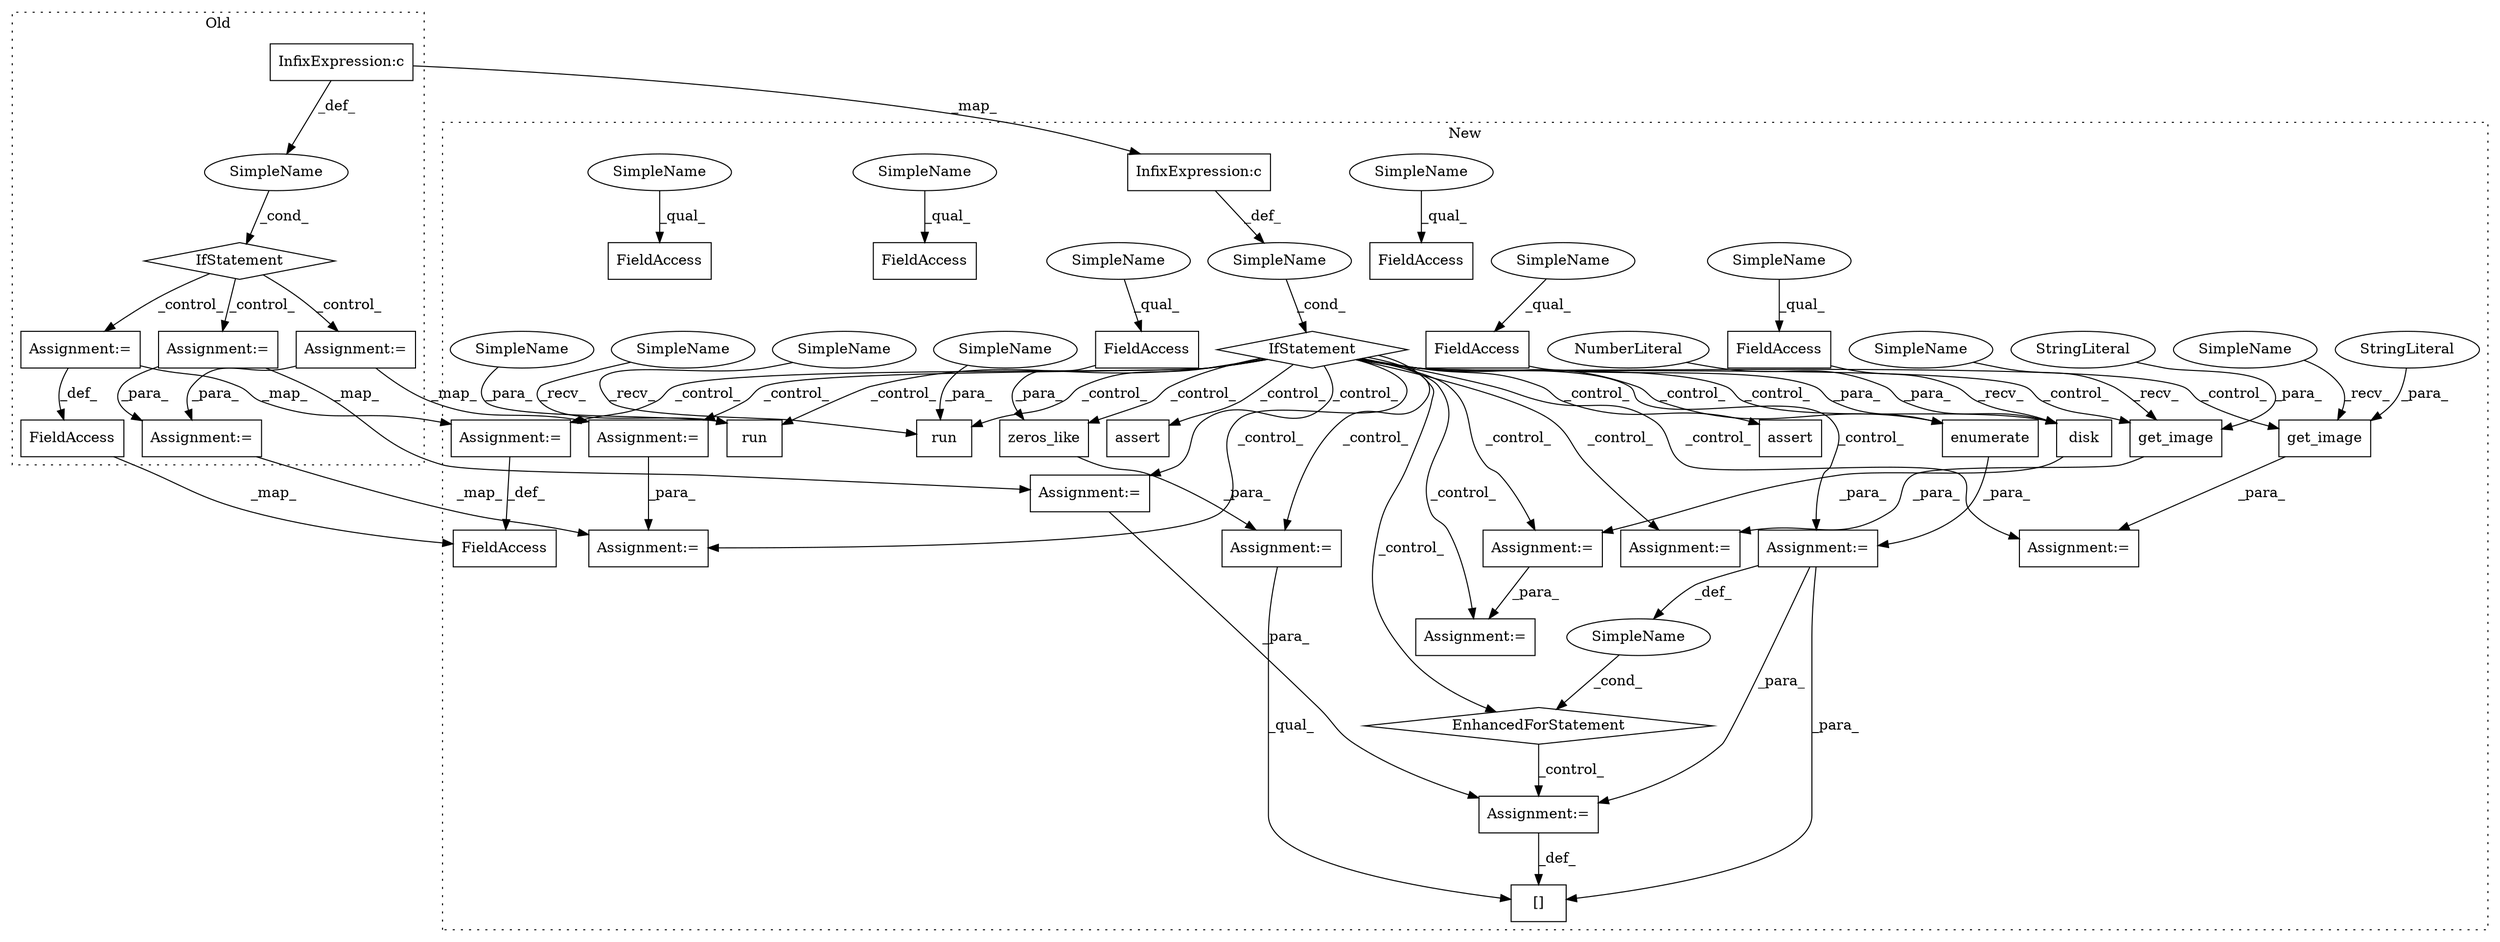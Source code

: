 digraph G {
subgraph cluster0 {
1 [label="IfStatement" a="25" s="510,559" l="4,2" shape="diamond"];
12 [label="SimpleName" a="42" s="" l="" shape="ellipse"];
13 [label="Assignment:=" a="7" s="675" l="1" shape="box"];
15 [label="Assignment:=" a="7" s="621" l="1" shape="box"];
18 [label="Assignment:=" a="7" s="791" l="1" shape="box"];
20 [label="Assignment:=" a="7" s="601" l="1" shape="box"];
34 [label="InfixExpression:c" a="27" s="537" l="4" shape="box"];
44 [label="FieldAccess" a="22" s="569" l="32" shape="box"];
label = "Old";
style="dotted";
}
subgraph cluster1 {
2 [label="get_image" a="32" s="1402,1421" l="10,1" shape="box"];
3 [label="Assignment:=" a="7" s="1391" l="1" shape="box"];
4 [label="IfStatement" a="25" s="524,573" l="4,2" shape="diamond"];
5 [label="Assignment:=" a="7" s="1041,1153" l="73,2" shape="box"];
6 [label="EnhancedForStatement" a="70" s="1041,1153" l="73,2" shape="diamond"];
7 [label="run" a="32" s="1363,1376" l="4,1" shape="box"];
8 [label="run" a="32" s="924,937" l="4,1" shape="box"];
9 [label="[]" a="2" s="1165,1178" l="8,1" shape="box"];
10 [label="SimpleName" a="42" s="" l="" shape="ellipse"];
11 [label="StringLiteral" a="45" s="1412" l="9" shape="ellipse"];
14 [label="Assignment:=" a="7" s="882" l="1" shape="box"];
16 [label="Assignment:=" a="7" s="635" l="1" shape="box"];
17 [label="Assignment:=" a="7" s="751" l="1" shape="box"];
19 [label="Assignment:=" a="7" s="615" l="1" shape="box"];
21 [label="zeros_like" a="32" s="1005,1032" l="11,1" shape="box"];
22 [label="disk" a="32" s="1341,1347" l="5,1" shape="box"];
23 [label="NumberLiteral" a="34" s="1346" l="1" shape="ellipse"];
24 [label="assert" a="32" s="1249,1293" l="19,1" shape="box"];
25 [label="FieldAccess" a="22" s="1322" l="18" shape="box"];
26 [label="FieldAccess" a="22" s="1438" l="18" shape="box"];
27 [label="FieldAccess" a="22" s="1180" l="18" shape="box"];
28 [label="FieldAccess" a="22" s="1016" l="16" shape="box"];
29 [label="FieldAccess" a="22" s="1136" l="16" shape="box"];
30 [label="assert" a="32" s="1510,1554" l="19,1" shape="box"];
31 [label="FieldAccess" a="22" s="1465" l="16" shape="box"];
32 [label="get_image" a="32" s="963,982" l="10,1" shape="box"];
33 [label="StringLiteral" a="45" s="973" l="9" shape="ellipse"];
35 [label="InfixExpression:c" a="27" s="551" l="4" shape="box"];
36 [label="SimpleName" a="42" s="1118" l="5" shape="ellipse"];
37 [label="Assignment:=" a="7" s="1179" l="1" shape="box"];
38 [label="enumerate" a="32" s="1126,1152" l="10,1" shape="box"];
39 [label="Assignment:=" a="7" s="998" l="1" shape="box"];
40 [label="Assignment:=" a="7" s="952" l="1" shape="box"];
41 [label="Assignment:=" a="7" s="1321" l="1" shape="box"];
42 [label="Assignment:=" a="7" s="1437" l="1" shape="box"];
43 [label="FieldAccess" a="22" s="583" l="32" shape="box"];
45 [label="SimpleName" a="42" s="917" l="6" shape="ellipse"];
46 [label="SimpleName" a="42" s="1356" l="6" shape="ellipse"];
47 [label="SimpleName" a="42" s="1392" l="9" shape="ellipse"];
48 [label="SimpleName" a="42" s="953" l="9" shape="ellipse"];
49 [label="SimpleName" a="42" s="1136" l="5" shape="ellipse"];
50 [label="SimpleName" a="42" s="1465" l="5" shape="ellipse"];
51 [label="SimpleName" a="42" s="1016" l="5" shape="ellipse"];
52 [label="SimpleName" a="42" s="1322" l="7" shape="ellipse"];
53 [label="SimpleName" a="42" s="1438" l="7" shape="ellipse"];
54 [label="SimpleName" a="42" s="1180" l="7" shape="ellipse"];
55 [label="SimpleName" a="42" s="1367" l="9" shape="ellipse"];
56 [label="SimpleName" a="42" s="928" l="9" shape="ellipse"];
label = "New";
style="dotted";
}
1 -> 13 [label="_control_"];
1 -> 20 [label="_control_"];
1 -> 15 [label="_control_"];
2 -> 3 [label="_para_"];
4 -> 24 [label="_control_"];
4 -> 19 [label="_control_"];
4 -> 22 [label="_control_"];
4 -> 41 [label="_control_"];
4 -> 30 [label="_control_"];
4 -> 17 [label="_control_"];
4 -> 6 [label="_control_"];
4 -> 5 [label="_control_"];
4 -> 8 [label="_control_"];
4 -> 7 [label="_control_"];
4 -> 14 [label="_control_"];
4 -> 39 [label="_control_"];
4 -> 40 [label="_control_"];
4 -> 38 [label="_control_"];
4 -> 16 [label="_control_"];
4 -> 3 [label="_control_"];
4 -> 21 [label="_control_"];
4 -> 2 [label="_control_"];
4 -> 32 [label="_control_"];
4 -> 42 [label="_control_"];
5 -> 36 [label="_def_"];
5 -> 37 [label="_para_"];
5 -> 9 [label="_para_"];
6 -> 37 [label="_control_"];
10 -> 4 [label="_cond_"];
11 -> 2 [label="_para_"];
12 -> 1 [label="_cond_"];
13 -> 18 [label="_para_"];
13 -> 14 [label="_map_"];
14 -> 37 [label="_para_"];
15 -> 16 [label="_map_"];
15 -> 18 [label="_para_"];
16 -> 17 [label="_para_"];
18 -> 17 [label="_map_"];
19 -> 43 [label="_def_"];
20 -> 44 [label="_def_"];
20 -> 19 [label="_map_"];
21 -> 39 [label="_para_"];
22 -> 41 [label="_para_"];
23 -> 22 [label="_para_"];
25 -> 22 [label="_recv_"];
28 -> 21 [label="_para_"];
29 -> 38 [label="_para_"];
32 -> 40 [label="_para_"];
33 -> 32 [label="_para_"];
34 -> 12 [label="_def_"];
34 -> 35 [label="_map_"];
35 -> 10 [label="_def_"];
36 -> 6 [label="_cond_"];
37 -> 9 [label="_def_"];
38 -> 5 [label="_para_"];
39 -> 9 [label="_qual_"];
41 -> 42 [label="_para_"];
44 -> 43 [label="_map_"];
45 -> 8 [label="_recv_"];
46 -> 7 [label="_recv_"];
47 -> 2 [label="_recv_"];
48 -> 32 [label="_recv_"];
49 -> 29 [label="_qual_"];
50 -> 31 [label="_qual_"];
51 -> 28 [label="_qual_"];
52 -> 25 [label="_qual_"];
53 -> 26 [label="_qual_"];
54 -> 27 [label="_qual_"];
55 -> 7 [label="_para_"];
56 -> 8 [label="_para_"];
}